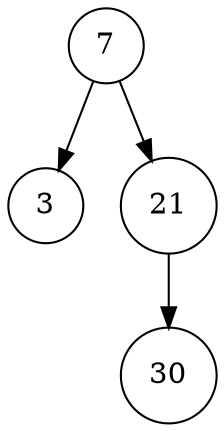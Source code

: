 digraph G {
0 [shape="circle"label="7"];
1 [shape="circle"label="3"];
2 [shape="circle"label="21"];
6 [shape="circle"label="30"];
2->6;
0->1;
0->2;
}
